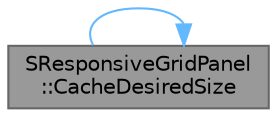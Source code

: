 digraph "SResponsiveGridPanel::CacheDesiredSize"
{
 // INTERACTIVE_SVG=YES
 // LATEX_PDF_SIZE
  bgcolor="transparent";
  edge [fontname=Helvetica,fontsize=10,labelfontname=Helvetica,labelfontsize=10];
  node [fontname=Helvetica,fontsize=10,shape=box,height=0.2,width=0.4];
  rankdir="LR";
  Node1 [id="Node000001",label="SResponsiveGridPanel\l::CacheDesiredSize",height=0.2,width=0.4,color="gray40", fillcolor="grey60", style="filled", fontcolor="black",tooltip="The system calls this method."];
  Node1 -> Node1 [id="edge1_Node000001_Node000001",color="steelblue1",style="solid",tooltip=" "];
}
